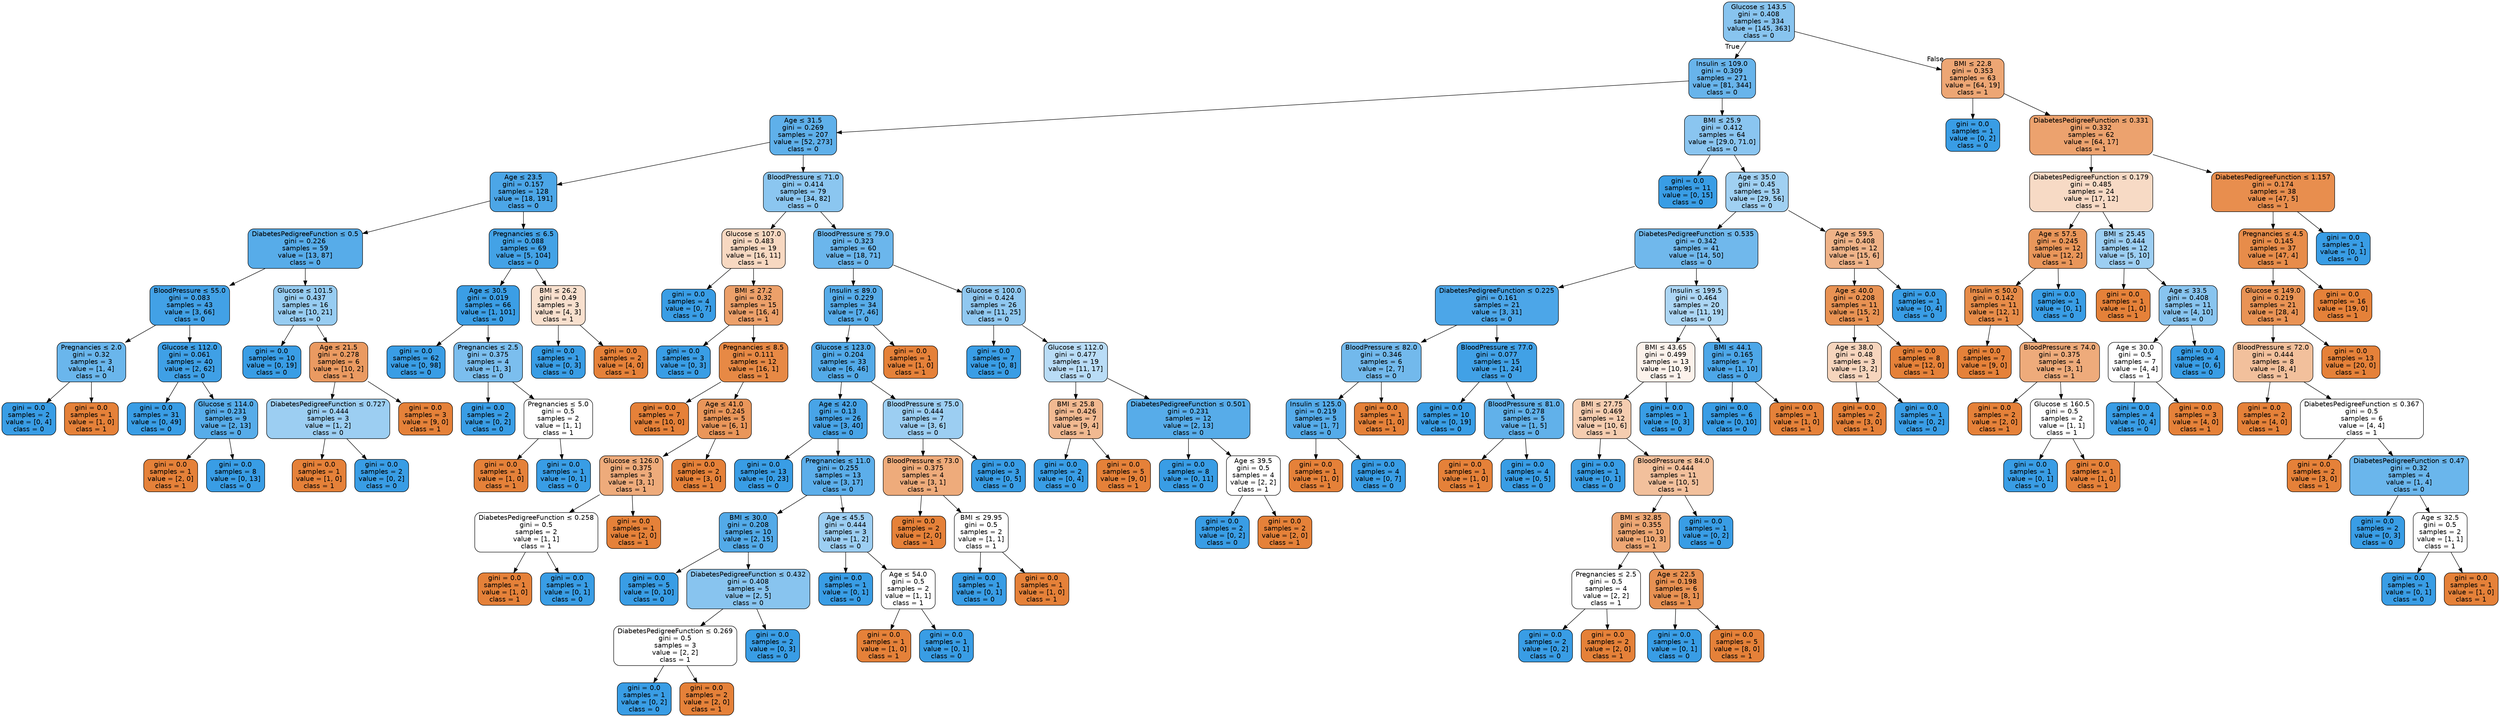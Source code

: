 digraph Tree {
node [shape=box, style="filled, rounded", color="black", fontname="helvetica"] ;
edge [fontname="helvetica"] ;
0 [label=<Glucose &le; 143.5<br/>gini = 0.408<br/>samples = 334<br/>value = [145, 363]<br/>class = 0>, fillcolor="#88c4ef"] ;
1 [label=<Insulin &le; 109.0<br/>gini = 0.309<br/>samples = 271<br/>value = [81, 344]<br/>class = 0>, fillcolor="#68b4eb"] ;
0 -> 1 [labeldistance=2.5, labelangle=45, headlabel="True"] ;
2 [label=<Age &le; 31.5<br/>gini = 0.269<br/>samples = 207<br/>value = [52, 273]<br/>class = 0>, fillcolor="#5fb0ea"] ;
1 -> 2 ;
3 [label=<Age &le; 23.5<br/>gini = 0.157<br/>samples = 128<br/>value = [18, 191]<br/>class = 0>, fillcolor="#4ca6e7"] ;
2 -> 3 ;
4 [label=<DiabetesPedigreeFunction &le; 0.5<br/>gini = 0.226<br/>samples = 59<br/>value = [13, 87]<br/>class = 0>, fillcolor="#57ace9"] ;
3 -> 4 ;
5 [label=<BloodPressure &le; 55.0<br/>gini = 0.083<br/>samples = 43<br/>value = [3, 66]<br/>class = 0>, fillcolor="#42a1e6"] ;
4 -> 5 ;
6 [label=<Pregnancies &le; 2.0<br/>gini = 0.32<br/>samples = 3<br/>value = [1, 4]<br/>class = 0>, fillcolor="#6ab6ec"] ;
5 -> 6 ;
7 [label=<gini = 0.0<br/>samples = 2<br/>value = [0, 4]<br/>class = 0>, fillcolor="#399de5"] ;
6 -> 7 ;
8 [label=<gini = 0.0<br/>samples = 1<br/>value = [1, 0]<br/>class = 1>, fillcolor="#e58139"] ;
6 -> 8 ;
9 [label=<Glucose &le; 112.0<br/>gini = 0.061<br/>samples = 40<br/>value = [2, 62]<br/>class = 0>, fillcolor="#3fa0e6"] ;
5 -> 9 ;
10 [label=<gini = 0.0<br/>samples = 31<br/>value = [0, 49]<br/>class = 0>, fillcolor="#399de5"] ;
9 -> 10 ;
11 [label=<Glucose &le; 114.0<br/>gini = 0.231<br/>samples = 9<br/>value = [2, 13]<br/>class = 0>, fillcolor="#57ace9"] ;
9 -> 11 ;
12 [label=<gini = 0.0<br/>samples = 1<br/>value = [2, 0]<br/>class = 1>, fillcolor="#e58139"] ;
11 -> 12 ;
13 [label=<gini = 0.0<br/>samples = 8<br/>value = [0, 13]<br/>class = 0>, fillcolor="#399de5"] ;
11 -> 13 ;
14 [label=<Glucose &le; 101.5<br/>gini = 0.437<br/>samples = 16<br/>value = [10, 21]<br/>class = 0>, fillcolor="#97ccf1"] ;
4 -> 14 ;
15 [label=<gini = 0.0<br/>samples = 10<br/>value = [0, 19]<br/>class = 0>, fillcolor="#399de5"] ;
14 -> 15 ;
16 [label=<Age &le; 21.5<br/>gini = 0.278<br/>samples = 6<br/>value = [10, 2]<br/>class = 1>, fillcolor="#ea9a61"] ;
14 -> 16 ;
17 [label=<DiabetesPedigreeFunction &le; 0.727<br/>gini = 0.444<br/>samples = 3<br/>value = [1, 2]<br/>class = 0>, fillcolor="#9ccef2"] ;
16 -> 17 ;
18 [label=<gini = 0.0<br/>samples = 1<br/>value = [1, 0]<br/>class = 1>, fillcolor="#e58139"] ;
17 -> 18 ;
19 [label=<gini = 0.0<br/>samples = 2<br/>value = [0, 2]<br/>class = 0>, fillcolor="#399de5"] ;
17 -> 19 ;
20 [label=<gini = 0.0<br/>samples = 3<br/>value = [9, 0]<br/>class = 1>, fillcolor="#e58139"] ;
16 -> 20 ;
21 [label=<Pregnancies &le; 6.5<br/>gini = 0.088<br/>samples = 69<br/>value = [5, 104]<br/>class = 0>, fillcolor="#43a2e6"] ;
3 -> 21 ;
22 [label=<Age &le; 30.5<br/>gini = 0.019<br/>samples = 66<br/>value = [1, 101]<br/>class = 0>, fillcolor="#3b9ee5"] ;
21 -> 22 ;
23 [label=<gini = 0.0<br/>samples = 62<br/>value = [0, 98]<br/>class = 0>, fillcolor="#399de5"] ;
22 -> 23 ;
24 [label=<Pregnancies &le; 2.5<br/>gini = 0.375<br/>samples = 4<br/>value = [1, 3]<br/>class = 0>, fillcolor="#7bbeee"] ;
22 -> 24 ;
25 [label=<gini = 0.0<br/>samples = 2<br/>value = [0, 2]<br/>class = 0>, fillcolor="#399de5"] ;
24 -> 25 ;
26 [label=<Pregnancies &le; 5.0<br/>gini = 0.5<br/>samples = 2<br/>value = [1, 1]<br/>class = 1>, fillcolor="#ffffff"] ;
24 -> 26 ;
27 [label=<gini = 0.0<br/>samples = 1<br/>value = [1, 0]<br/>class = 1>, fillcolor="#e58139"] ;
26 -> 27 ;
28 [label=<gini = 0.0<br/>samples = 1<br/>value = [0, 1]<br/>class = 0>, fillcolor="#399de5"] ;
26 -> 28 ;
29 [label=<BMI &le; 26.2<br/>gini = 0.49<br/>samples = 3<br/>value = [4, 3]<br/>class = 1>, fillcolor="#f8e0ce"] ;
21 -> 29 ;
30 [label=<gini = 0.0<br/>samples = 1<br/>value = [0, 3]<br/>class = 0>, fillcolor="#399de5"] ;
29 -> 30 ;
31 [label=<gini = 0.0<br/>samples = 2<br/>value = [4, 0]<br/>class = 1>, fillcolor="#e58139"] ;
29 -> 31 ;
32 [label=<BloodPressure &le; 71.0<br/>gini = 0.414<br/>samples = 79<br/>value = [34, 82]<br/>class = 0>, fillcolor="#8bc6f0"] ;
2 -> 32 ;
33 [label=<Glucose &le; 107.0<br/>gini = 0.483<br/>samples = 19<br/>value = [16, 11]<br/>class = 1>, fillcolor="#f7d8c1"] ;
32 -> 33 ;
34 [label=<gini = 0.0<br/>samples = 4<br/>value = [0, 7]<br/>class = 0>, fillcolor="#399de5"] ;
33 -> 34 ;
35 [label=<BMI &le; 27.2<br/>gini = 0.32<br/>samples = 15<br/>value = [16, 4]<br/>class = 1>, fillcolor="#eca06a"] ;
33 -> 35 ;
36 [label=<gini = 0.0<br/>samples = 3<br/>value = [0, 3]<br/>class = 0>, fillcolor="#399de5"] ;
35 -> 36 ;
37 [label=<Pregnancies &le; 8.5<br/>gini = 0.111<br/>samples = 12<br/>value = [16, 1]<br/>class = 1>, fillcolor="#e78945"] ;
35 -> 37 ;
38 [label=<gini = 0.0<br/>samples = 7<br/>value = [10, 0]<br/>class = 1>, fillcolor="#e58139"] ;
37 -> 38 ;
39 [label=<Age &le; 41.0<br/>gini = 0.245<br/>samples = 5<br/>value = [6, 1]<br/>class = 1>, fillcolor="#e9965a"] ;
37 -> 39 ;
40 [label=<Glucose &le; 126.0<br/>gini = 0.375<br/>samples = 3<br/>value = [3, 1]<br/>class = 1>, fillcolor="#eeab7b"] ;
39 -> 40 ;
41 [label=<DiabetesPedigreeFunction &le; 0.258<br/>gini = 0.5<br/>samples = 2<br/>value = [1, 1]<br/>class = 1>, fillcolor="#ffffff"] ;
40 -> 41 ;
42 [label=<gini = 0.0<br/>samples = 1<br/>value = [1, 0]<br/>class = 1>, fillcolor="#e58139"] ;
41 -> 42 ;
43 [label=<gini = 0.0<br/>samples = 1<br/>value = [0, 1]<br/>class = 0>, fillcolor="#399de5"] ;
41 -> 43 ;
44 [label=<gini = 0.0<br/>samples = 1<br/>value = [2, 0]<br/>class = 1>, fillcolor="#e58139"] ;
40 -> 44 ;
45 [label=<gini = 0.0<br/>samples = 2<br/>value = [3, 0]<br/>class = 1>, fillcolor="#e58139"] ;
39 -> 45 ;
46 [label=<BloodPressure &le; 79.0<br/>gini = 0.323<br/>samples = 60<br/>value = [18, 71]<br/>class = 0>, fillcolor="#6bb6ec"] ;
32 -> 46 ;
47 [label=<Insulin &le; 89.0<br/>gini = 0.229<br/>samples = 34<br/>value = [7, 46]<br/>class = 0>, fillcolor="#57ace9"] ;
46 -> 47 ;
48 [label=<Glucose &le; 123.0<br/>gini = 0.204<br/>samples = 33<br/>value = [6, 46]<br/>class = 0>, fillcolor="#53aae8"] ;
47 -> 48 ;
49 [label=<Age &le; 42.0<br/>gini = 0.13<br/>samples = 26<br/>value = [3, 40]<br/>class = 0>, fillcolor="#48a4e7"] ;
48 -> 49 ;
50 [label=<gini = 0.0<br/>samples = 13<br/>value = [0, 23]<br/>class = 0>, fillcolor="#399de5"] ;
49 -> 50 ;
51 [label=<Pregnancies &le; 11.0<br/>gini = 0.255<br/>samples = 13<br/>value = [3, 17]<br/>class = 0>, fillcolor="#5caeea"] ;
49 -> 51 ;
52 [label=<BMI &le; 30.0<br/>gini = 0.208<br/>samples = 10<br/>value = [2, 15]<br/>class = 0>, fillcolor="#53aae8"] ;
51 -> 52 ;
53 [label=<gini = 0.0<br/>samples = 5<br/>value = [0, 10]<br/>class = 0>, fillcolor="#399de5"] ;
52 -> 53 ;
54 [label=<DiabetesPedigreeFunction &le; 0.432<br/>gini = 0.408<br/>samples = 5<br/>value = [2, 5]<br/>class = 0>, fillcolor="#88c4ef"] ;
52 -> 54 ;
55 [label=<DiabetesPedigreeFunction &le; 0.269<br/>gini = 0.5<br/>samples = 3<br/>value = [2, 2]<br/>class = 1>, fillcolor="#ffffff"] ;
54 -> 55 ;
56 [label=<gini = 0.0<br/>samples = 1<br/>value = [0, 2]<br/>class = 0>, fillcolor="#399de5"] ;
55 -> 56 ;
57 [label=<gini = 0.0<br/>samples = 2<br/>value = [2, 0]<br/>class = 1>, fillcolor="#e58139"] ;
55 -> 57 ;
58 [label=<gini = 0.0<br/>samples = 2<br/>value = [0, 3]<br/>class = 0>, fillcolor="#399de5"] ;
54 -> 58 ;
59 [label=<Age &le; 45.5<br/>gini = 0.444<br/>samples = 3<br/>value = [1, 2]<br/>class = 0>, fillcolor="#9ccef2"] ;
51 -> 59 ;
60 [label=<gini = 0.0<br/>samples = 1<br/>value = [0, 1]<br/>class = 0>, fillcolor="#399de5"] ;
59 -> 60 ;
61 [label=<Age &le; 54.0<br/>gini = 0.5<br/>samples = 2<br/>value = [1, 1]<br/>class = 1>, fillcolor="#ffffff"] ;
59 -> 61 ;
62 [label=<gini = 0.0<br/>samples = 1<br/>value = [1, 0]<br/>class = 1>, fillcolor="#e58139"] ;
61 -> 62 ;
63 [label=<gini = 0.0<br/>samples = 1<br/>value = [0, 1]<br/>class = 0>, fillcolor="#399de5"] ;
61 -> 63 ;
64 [label=<BloodPressure &le; 75.0<br/>gini = 0.444<br/>samples = 7<br/>value = [3, 6]<br/>class = 0>, fillcolor="#9ccef2"] ;
48 -> 64 ;
65 [label=<BloodPressure &le; 73.0<br/>gini = 0.375<br/>samples = 4<br/>value = [3, 1]<br/>class = 1>, fillcolor="#eeab7b"] ;
64 -> 65 ;
66 [label=<gini = 0.0<br/>samples = 2<br/>value = [2, 0]<br/>class = 1>, fillcolor="#e58139"] ;
65 -> 66 ;
67 [label=<BMI &le; 29.95<br/>gini = 0.5<br/>samples = 2<br/>value = [1, 1]<br/>class = 1>, fillcolor="#ffffff"] ;
65 -> 67 ;
68 [label=<gini = 0.0<br/>samples = 1<br/>value = [0, 1]<br/>class = 0>, fillcolor="#399de5"] ;
67 -> 68 ;
69 [label=<gini = 0.0<br/>samples = 1<br/>value = [1, 0]<br/>class = 1>, fillcolor="#e58139"] ;
67 -> 69 ;
70 [label=<gini = 0.0<br/>samples = 3<br/>value = [0, 5]<br/>class = 0>, fillcolor="#399de5"] ;
64 -> 70 ;
71 [label=<gini = 0.0<br/>samples = 1<br/>value = [1, 0]<br/>class = 1>, fillcolor="#e58139"] ;
47 -> 71 ;
72 [label=<Glucose &le; 100.0<br/>gini = 0.424<br/>samples = 26<br/>value = [11, 25]<br/>class = 0>, fillcolor="#90c8f0"] ;
46 -> 72 ;
73 [label=<gini = 0.0<br/>samples = 7<br/>value = [0, 8]<br/>class = 0>, fillcolor="#399de5"] ;
72 -> 73 ;
74 [label=<Glucose &le; 112.0<br/>gini = 0.477<br/>samples = 19<br/>value = [11, 17]<br/>class = 0>, fillcolor="#b9dcf6"] ;
72 -> 74 ;
75 [label=<BMI &le; 25.8<br/>gini = 0.426<br/>samples = 7<br/>value = [9, 4]<br/>class = 1>, fillcolor="#f1b991"] ;
74 -> 75 ;
76 [label=<gini = 0.0<br/>samples = 2<br/>value = [0, 4]<br/>class = 0>, fillcolor="#399de5"] ;
75 -> 76 ;
77 [label=<gini = 0.0<br/>samples = 5<br/>value = [9, 0]<br/>class = 1>, fillcolor="#e58139"] ;
75 -> 77 ;
78 [label=<DiabetesPedigreeFunction &le; 0.501<br/>gini = 0.231<br/>samples = 12<br/>value = [2, 13]<br/>class = 0>, fillcolor="#57ace9"] ;
74 -> 78 ;
79 [label=<gini = 0.0<br/>samples = 8<br/>value = [0, 11]<br/>class = 0>, fillcolor="#399de5"] ;
78 -> 79 ;
80 [label=<Age &le; 39.5<br/>gini = 0.5<br/>samples = 4<br/>value = [2, 2]<br/>class = 1>, fillcolor="#ffffff"] ;
78 -> 80 ;
81 [label=<gini = 0.0<br/>samples = 2<br/>value = [0, 2]<br/>class = 0>, fillcolor="#399de5"] ;
80 -> 81 ;
82 [label=<gini = 0.0<br/>samples = 2<br/>value = [2, 0]<br/>class = 1>, fillcolor="#e58139"] ;
80 -> 82 ;
83 [label=<BMI &le; 25.9<br/>gini = 0.412<br/>samples = 64<br/>value = [29.0, 71.0]<br/>class = 0>, fillcolor="#8ac5f0"] ;
1 -> 83 ;
84 [label=<gini = 0.0<br/>samples = 11<br/>value = [0, 15]<br/>class = 0>, fillcolor="#399de5"] ;
83 -> 84 ;
85 [label=<Age &le; 35.0<br/>gini = 0.45<br/>samples = 53<br/>value = [29, 56]<br/>class = 0>, fillcolor="#a0d0f2"] ;
83 -> 85 ;
86 [label=<DiabetesPedigreeFunction &le; 0.535<br/>gini = 0.342<br/>samples = 41<br/>value = [14, 50]<br/>class = 0>, fillcolor="#70b8ec"] ;
85 -> 86 ;
87 [label=<DiabetesPedigreeFunction &le; 0.225<br/>gini = 0.161<br/>samples = 21<br/>value = [3, 31]<br/>class = 0>, fillcolor="#4ca6e8"] ;
86 -> 87 ;
88 [label=<BloodPressure &le; 82.0<br/>gini = 0.346<br/>samples = 6<br/>value = [2, 7]<br/>class = 0>, fillcolor="#72b9ec"] ;
87 -> 88 ;
89 [label=<Insulin &le; 125.0<br/>gini = 0.219<br/>samples = 5<br/>value = [1, 7]<br/>class = 0>, fillcolor="#55abe9"] ;
88 -> 89 ;
90 [label=<gini = 0.0<br/>samples = 1<br/>value = [1, 0]<br/>class = 1>, fillcolor="#e58139"] ;
89 -> 90 ;
91 [label=<gini = 0.0<br/>samples = 4<br/>value = [0, 7]<br/>class = 0>, fillcolor="#399de5"] ;
89 -> 91 ;
92 [label=<gini = 0.0<br/>samples = 1<br/>value = [1, 0]<br/>class = 1>, fillcolor="#e58139"] ;
88 -> 92 ;
93 [label=<BloodPressure &le; 77.0<br/>gini = 0.077<br/>samples = 15<br/>value = [1, 24]<br/>class = 0>, fillcolor="#41a1e6"] ;
87 -> 93 ;
94 [label=<gini = 0.0<br/>samples = 10<br/>value = [0, 19]<br/>class = 0>, fillcolor="#399de5"] ;
93 -> 94 ;
95 [label=<BloodPressure &le; 81.0<br/>gini = 0.278<br/>samples = 5<br/>value = [1, 5]<br/>class = 0>, fillcolor="#61b1ea"] ;
93 -> 95 ;
96 [label=<gini = 0.0<br/>samples = 1<br/>value = [1, 0]<br/>class = 1>, fillcolor="#e58139"] ;
95 -> 96 ;
97 [label=<gini = 0.0<br/>samples = 4<br/>value = [0, 5]<br/>class = 0>, fillcolor="#399de5"] ;
95 -> 97 ;
98 [label=<Insulin &le; 199.5<br/>gini = 0.464<br/>samples = 20<br/>value = [11, 19]<br/>class = 0>, fillcolor="#acd6f4"] ;
86 -> 98 ;
99 [label=<BMI &le; 43.65<br/>gini = 0.499<br/>samples = 13<br/>value = [10, 9]<br/>class = 1>, fillcolor="#fcf2eb"] ;
98 -> 99 ;
100 [label=<BMI &le; 27.75<br/>gini = 0.469<br/>samples = 12<br/>value = [10, 6]<br/>class = 1>, fillcolor="#f5cdb0"] ;
99 -> 100 ;
101 [label=<gini = 0.0<br/>samples = 1<br/>value = [0, 1]<br/>class = 0>, fillcolor="#399de5"] ;
100 -> 101 ;
102 [label=<BloodPressure &le; 84.0<br/>gini = 0.444<br/>samples = 11<br/>value = [10, 5]<br/>class = 1>, fillcolor="#f2c09c"] ;
100 -> 102 ;
103 [label=<BMI &le; 32.85<br/>gini = 0.355<br/>samples = 10<br/>value = [10, 3]<br/>class = 1>, fillcolor="#eda774"] ;
102 -> 103 ;
104 [label=<Pregnancies &le; 2.5<br/>gini = 0.5<br/>samples = 4<br/>value = [2, 2]<br/>class = 1>, fillcolor="#ffffff"] ;
103 -> 104 ;
105 [label=<gini = 0.0<br/>samples = 2<br/>value = [0, 2]<br/>class = 0>, fillcolor="#399de5"] ;
104 -> 105 ;
106 [label=<gini = 0.0<br/>samples = 2<br/>value = [2, 0]<br/>class = 1>, fillcolor="#e58139"] ;
104 -> 106 ;
107 [label=<Age &le; 22.5<br/>gini = 0.198<br/>samples = 6<br/>value = [8, 1]<br/>class = 1>, fillcolor="#e89152"] ;
103 -> 107 ;
108 [label=<gini = 0.0<br/>samples = 1<br/>value = [0, 1]<br/>class = 0>, fillcolor="#399de5"] ;
107 -> 108 ;
109 [label=<gini = 0.0<br/>samples = 5<br/>value = [8, 0]<br/>class = 1>, fillcolor="#e58139"] ;
107 -> 109 ;
110 [label=<gini = 0.0<br/>samples = 1<br/>value = [0, 2]<br/>class = 0>, fillcolor="#399de5"] ;
102 -> 110 ;
111 [label=<gini = 0.0<br/>samples = 1<br/>value = [0, 3]<br/>class = 0>, fillcolor="#399de5"] ;
99 -> 111 ;
112 [label=<BMI &le; 44.1<br/>gini = 0.165<br/>samples = 7<br/>value = [1, 10]<br/>class = 0>, fillcolor="#4da7e8"] ;
98 -> 112 ;
113 [label=<gini = 0.0<br/>samples = 6<br/>value = [0, 10]<br/>class = 0>, fillcolor="#399de5"] ;
112 -> 113 ;
114 [label=<gini = 0.0<br/>samples = 1<br/>value = [1, 0]<br/>class = 1>, fillcolor="#e58139"] ;
112 -> 114 ;
115 [label=<Age &le; 59.5<br/>gini = 0.408<br/>samples = 12<br/>value = [15, 6]<br/>class = 1>, fillcolor="#efb388"] ;
85 -> 115 ;
116 [label=<Age &le; 40.0<br/>gini = 0.208<br/>samples = 11<br/>value = [15, 2]<br/>class = 1>, fillcolor="#e89253"] ;
115 -> 116 ;
117 [label=<Age &le; 38.0<br/>gini = 0.48<br/>samples = 3<br/>value = [3, 2]<br/>class = 1>, fillcolor="#f6d5bd"] ;
116 -> 117 ;
118 [label=<gini = 0.0<br/>samples = 2<br/>value = [3, 0]<br/>class = 1>, fillcolor="#e58139"] ;
117 -> 118 ;
119 [label=<gini = 0.0<br/>samples = 1<br/>value = [0, 2]<br/>class = 0>, fillcolor="#399de5"] ;
117 -> 119 ;
120 [label=<gini = 0.0<br/>samples = 8<br/>value = [12, 0]<br/>class = 1>, fillcolor="#e58139"] ;
116 -> 120 ;
121 [label=<gini = 0.0<br/>samples = 1<br/>value = [0, 4]<br/>class = 0>, fillcolor="#399de5"] ;
115 -> 121 ;
122 [label=<BMI &le; 22.8<br/>gini = 0.353<br/>samples = 63<br/>value = [64, 19]<br/>class = 1>, fillcolor="#eda674"] ;
0 -> 122 [labeldistance=2.5, labelangle=-45, headlabel="False"] ;
123 [label=<gini = 0.0<br/>samples = 1<br/>value = [0, 2]<br/>class = 0>, fillcolor="#399de5"] ;
122 -> 123 ;
124 [label=<DiabetesPedigreeFunction &le; 0.331<br/>gini = 0.332<br/>samples = 62<br/>value = [64, 17]<br/>class = 1>, fillcolor="#eca26e"] ;
122 -> 124 ;
125 [label=<DiabetesPedigreeFunction &le; 0.179<br/>gini = 0.485<br/>samples = 24<br/>value = [17, 12]<br/>class = 1>, fillcolor="#f7dac5"] ;
124 -> 125 ;
126 [label=<Age &le; 57.5<br/>gini = 0.245<br/>samples = 12<br/>value = [12, 2]<br/>class = 1>, fillcolor="#e9965a"] ;
125 -> 126 ;
127 [label=<Insulin &le; 50.0<br/>gini = 0.142<br/>samples = 11<br/>value = [12, 1]<br/>class = 1>, fillcolor="#e78c49"] ;
126 -> 127 ;
128 [label=<gini = 0.0<br/>samples = 7<br/>value = [9, 0]<br/>class = 1>, fillcolor="#e58139"] ;
127 -> 128 ;
129 [label=<BloodPressure &le; 74.0<br/>gini = 0.375<br/>samples = 4<br/>value = [3, 1]<br/>class = 1>, fillcolor="#eeab7b"] ;
127 -> 129 ;
130 [label=<gini = 0.0<br/>samples = 2<br/>value = [2, 0]<br/>class = 1>, fillcolor="#e58139"] ;
129 -> 130 ;
131 [label=<Glucose &le; 160.5<br/>gini = 0.5<br/>samples = 2<br/>value = [1, 1]<br/>class = 1>, fillcolor="#ffffff"] ;
129 -> 131 ;
132 [label=<gini = 0.0<br/>samples = 1<br/>value = [0, 1]<br/>class = 0>, fillcolor="#399de5"] ;
131 -> 132 ;
133 [label=<gini = 0.0<br/>samples = 1<br/>value = [1, 0]<br/>class = 1>, fillcolor="#e58139"] ;
131 -> 133 ;
134 [label=<gini = 0.0<br/>samples = 1<br/>value = [0, 1]<br/>class = 0>, fillcolor="#399de5"] ;
126 -> 134 ;
135 [label=<BMI &le; 25.45<br/>gini = 0.444<br/>samples = 12<br/>value = [5, 10]<br/>class = 0>, fillcolor="#9ccef2"] ;
125 -> 135 ;
136 [label=<gini = 0.0<br/>samples = 1<br/>value = [1, 0]<br/>class = 1>, fillcolor="#e58139"] ;
135 -> 136 ;
137 [label=<Age &le; 33.5<br/>gini = 0.408<br/>samples = 11<br/>value = [4, 10]<br/>class = 0>, fillcolor="#88c4ef"] ;
135 -> 137 ;
138 [label=<Age &le; 30.0<br/>gini = 0.5<br/>samples = 7<br/>value = [4, 4]<br/>class = 1>, fillcolor="#ffffff"] ;
137 -> 138 ;
139 [label=<gini = 0.0<br/>samples = 4<br/>value = [0, 4]<br/>class = 0>, fillcolor="#399de5"] ;
138 -> 139 ;
140 [label=<gini = 0.0<br/>samples = 3<br/>value = [4, 0]<br/>class = 1>, fillcolor="#e58139"] ;
138 -> 140 ;
141 [label=<gini = 0.0<br/>samples = 4<br/>value = [0, 6]<br/>class = 0>, fillcolor="#399de5"] ;
137 -> 141 ;
142 [label=<DiabetesPedigreeFunction &le; 1.157<br/>gini = 0.174<br/>samples = 38<br/>value = [47, 5]<br/>class = 1>, fillcolor="#e88e4e"] ;
124 -> 142 ;
143 [label=<Pregnancies &le; 4.5<br/>gini = 0.145<br/>samples = 37<br/>value = [47, 4]<br/>class = 1>, fillcolor="#e78c4a"] ;
142 -> 143 ;
144 [label=<Glucose &le; 149.0<br/>gini = 0.219<br/>samples = 21<br/>value = [28, 4]<br/>class = 1>, fillcolor="#e99355"] ;
143 -> 144 ;
145 [label=<BloodPressure &le; 72.0<br/>gini = 0.444<br/>samples = 8<br/>value = [8, 4]<br/>class = 1>, fillcolor="#f2c09c"] ;
144 -> 145 ;
146 [label=<gini = 0.0<br/>samples = 2<br/>value = [4, 0]<br/>class = 1>, fillcolor="#e58139"] ;
145 -> 146 ;
147 [label=<DiabetesPedigreeFunction &le; 0.367<br/>gini = 0.5<br/>samples = 6<br/>value = [4, 4]<br/>class = 1>, fillcolor="#ffffff"] ;
145 -> 147 ;
148 [label=<gini = 0.0<br/>samples = 2<br/>value = [3, 0]<br/>class = 1>, fillcolor="#e58139"] ;
147 -> 148 ;
149 [label=<DiabetesPedigreeFunction &le; 0.47<br/>gini = 0.32<br/>samples = 4<br/>value = [1, 4]<br/>class = 0>, fillcolor="#6ab6ec"] ;
147 -> 149 ;
150 [label=<gini = 0.0<br/>samples = 2<br/>value = [0, 3]<br/>class = 0>, fillcolor="#399de5"] ;
149 -> 150 ;
151 [label=<Age &le; 32.5<br/>gini = 0.5<br/>samples = 2<br/>value = [1, 1]<br/>class = 1>, fillcolor="#ffffff"] ;
149 -> 151 ;
152 [label=<gini = 0.0<br/>samples = 1<br/>value = [0, 1]<br/>class = 0>, fillcolor="#399de5"] ;
151 -> 152 ;
153 [label=<gini = 0.0<br/>samples = 1<br/>value = [1, 0]<br/>class = 1>, fillcolor="#e58139"] ;
151 -> 153 ;
154 [label=<gini = 0.0<br/>samples = 13<br/>value = [20, 0]<br/>class = 1>, fillcolor="#e58139"] ;
144 -> 154 ;
155 [label=<gini = 0.0<br/>samples = 16<br/>value = [19, 0]<br/>class = 1>, fillcolor="#e58139"] ;
143 -> 155 ;
156 [label=<gini = 0.0<br/>samples = 1<br/>value = [0, 1]<br/>class = 0>, fillcolor="#399de5"] ;
142 -> 156 ;
}